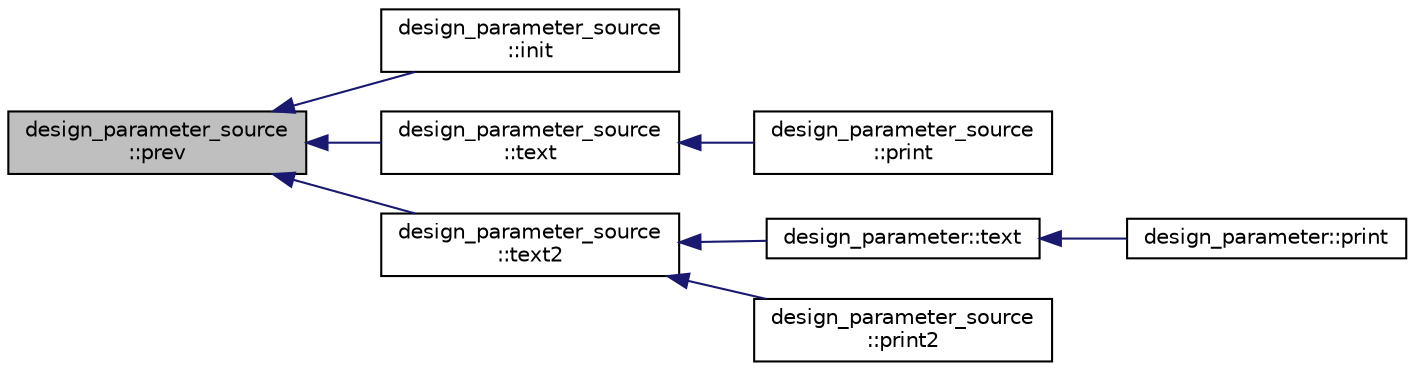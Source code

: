 digraph "design_parameter_source::prev"
{
  edge [fontname="Helvetica",fontsize="10",labelfontname="Helvetica",labelfontsize="10"];
  node [fontname="Helvetica",fontsize="10",shape=record];
  rankdir="LR";
  Node601 [label="design_parameter_source\l::prev",height=0.2,width=0.4,color="black", fillcolor="grey75", style="filled", fontcolor="black"];
  Node601 -> Node602 [dir="back",color="midnightblue",fontsize="10",style="solid",fontname="Helvetica"];
  Node602 [label="design_parameter_source\l::init",height=0.2,width=0.4,color="black", fillcolor="white", style="filled",URL="$df/d4b/classdesign__parameter__source.html#afccf1773adfffec18fd96efaec208b93"];
  Node601 -> Node603 [dir="back",color="midnightblue",fontsize="10",style="solid",fontname="Helvetica"];
  Node603 [label="design_parameter_source\l::text",height=0.2,width=0.4,color="black", fillcolor="white", style="filled",URL="$df/d4b/classdesign__parameter__source.html#a9e8e88ae72c857cde0d30f7b97a742ac"];
  Node603 -> Node604 [dir="back",color="midnightblue",fontsize="10",style="solid",fontname="Helvetica"];
  Node604 [label="design_parameter_source\l::print",height=0.2,width=0.4,color="black", fillcolor="white", style="filled",URL="$df/d4b/classdesign__parameter__source.html#a50fb37085011959ea40a4087353377b4"];
  Node601 -> Node605 [dir="back",color="midnightblue",fontsize="10",style="solid",fontname="Helvetica"];
  Node605 [label="design_parameter_source\l::text2",height=0.2,width=0.4,color="black", fillcolor="white", style="filled",URL="$df/d4b/classdesign__parameter__source.html#a729d62efa57d73e420470d47902c4bf2"];
  Node605 -> Node606 [dir="back",color="midnightblue",fontsize="10",style="solid",fontname="Helvetica"];
  Node606 [label="design_parameter::text",height=0.2,width=0.4,color="black", fillcolor="white", style="filled",URL="$da/d94/classdesign__parameter.html#a200510dc60483800cc6985b77d4ee50c"];
  Node606 -> Node607 [dir="back",color="midnightblue",fontsize="10",style="solid",fontname="Helvetica"];
  Node607 [label="design_parameter::print",height=0.2,width=0.4,color="black", fillcolor="white", style="filled",URL="$da/d94/classdesign__parameter.html#ac9c431a5408809b0c229eacaa924781b"];
  Node605 -> Node608 [dir="back",color="midnightblue",fontsize="10",style="solid",fontname="Helvetica"];
  Node608 [label="design_parameter_source\l::print2",height=0.2,width=0.4,color="black", fillcolor="white", style="filled",URL="$df/d4b/classdesign__parameter__source.html#a5e22836b470986f95bfcb322dfc37e82"];
}
